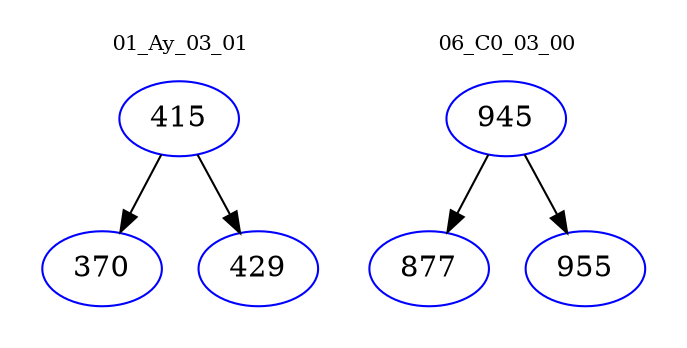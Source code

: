 digraph{
subgraph cluster_0 {
color = white
label = "01_Ay_03_01";
fontsize=10;
T0_415 [label="415", color="blue"]
T0_415 -> T0_370 [color="black"]
T0_370 [label="370", color="blue"]
T0_415 -> T0_429 [color="black"]
T0_429 [label="429", color="blue"]
}
subgraph cluster_1 {
color = white
label = "06_C0_03_00";
fontsize=10;
T1_945 [label="945", color="blue"]
T1_945 -> T1_877 [color="black"]
T1_877 [label="877", color="blue"]
T1_945 -> T1_955 [color="black"]
T1_955 [label="955", color="blue"]
}
}
